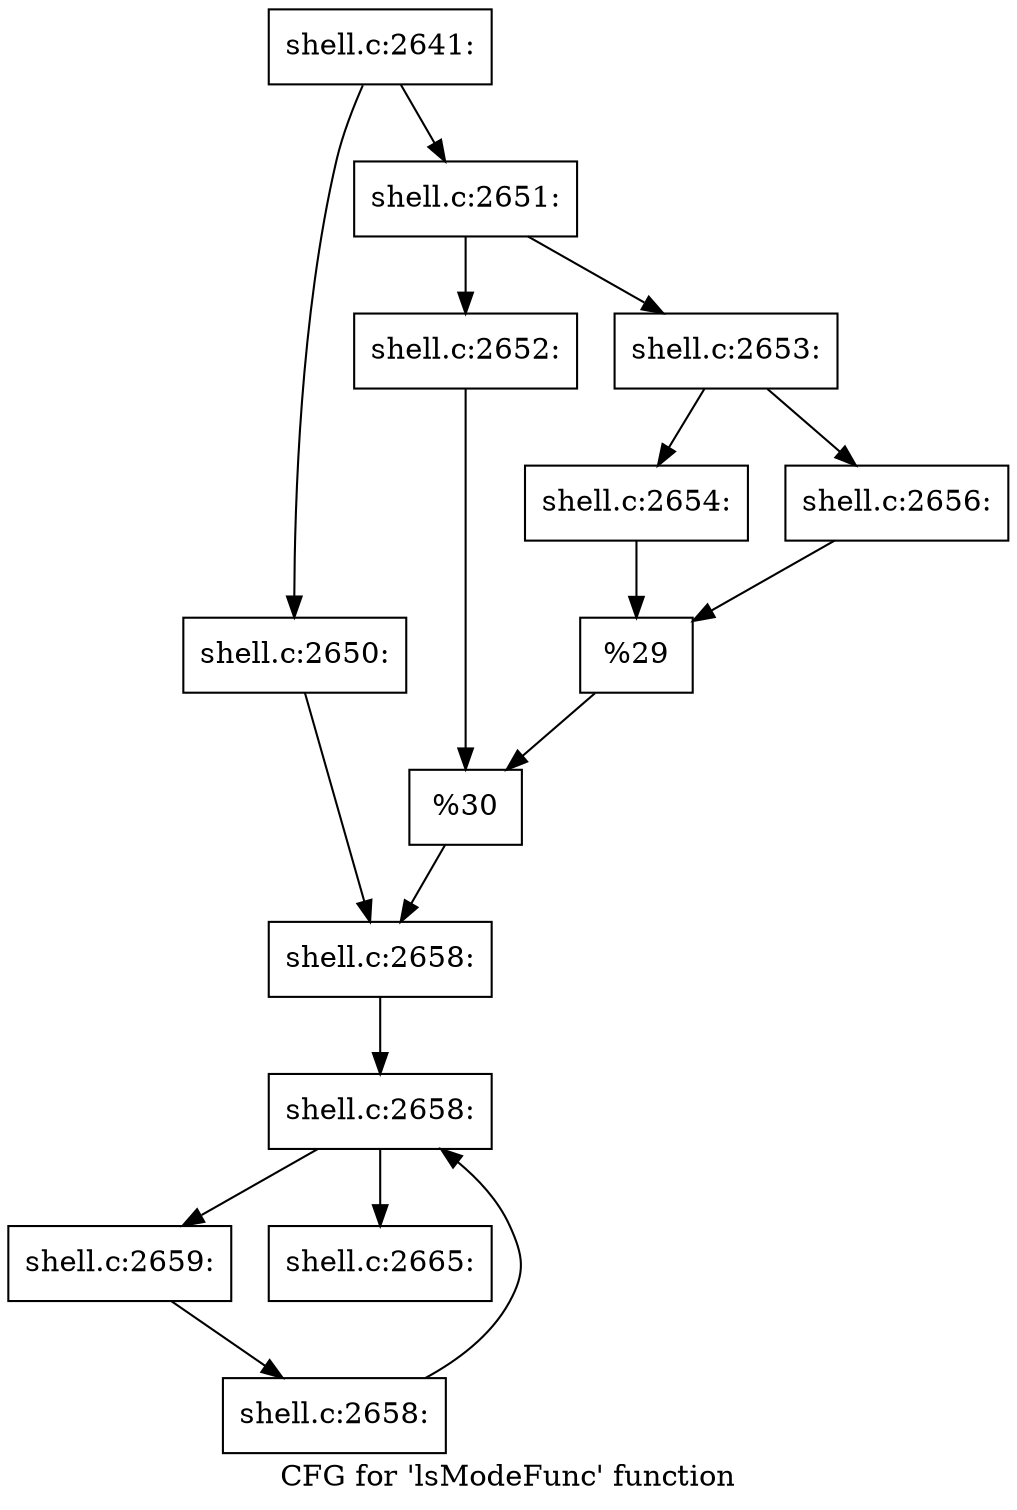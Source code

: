 digraph "CFG for 'lsModeFunc' function" {
	label="CFG for 'lsModeFunc' function";

	Node0x56027683f1b0 [shape=record,label="{shell.c:2641:}"];
	Node0x56027683f1b0 -> Node0x56027685ba50;
	Node0x56027683f1b0 -> Node0x56027685baf0;
	Node0x56027685ba50 [shape=record,label="{shell.c:2650:}"];
	Node0x56027685ba50 -> Node0x56027685baa0;
	Node0x56027685baf0 [shape=record,label="{shell.c:2651:}"];
	Node0x56027685baf0 -> Node0x5602767580e0;
	Node0x56027685baf0 -> Node0x560276758180;
	Node0x5602767580e0 [shape=record,label="{shell.c:2652:}"];
	Node0x5602767580e0 -> Node0x560276758130;
	Node0x560276758180 [shape=record,label="{shell.c:2653:}"];
	Node0x560276758180 -> Node0x560276758890;
	Node0x560276758180 -> Node0x560276758930;
	Node0x560276758890 [shape=record,label="{shell.c:2654:}"];
	Node0x560276758890 -> Node0x5602767588e0;
	Node0x560276758930 [shape=record,label="{shell.c:2656:}"];
	Node0x560276758930 -> Node0x5602767588e0;
	Node0x5602767588e0 [shape=record,label="{%29}"];
	Node0x5602767588e0 -> Node0x560276758130;
	Node0x560276758130 [shape=record,label="{%30}"];
	Node0x560276758130 -> Node0x56027685baa0;
	Node0x56027685baa0 [shape=record,label="{shell.c:2658:}"];
	Node0x56027685baa0 -> Node0x5602767595b0;
	Node0x5602767595b0 [shape=record,label="{shell.c:2658:}"];
	Node0x5602767595b0 -> Node0x56027685f100;
	Node0x5602767595b0 -> Node0x560276759400;
	Node0x56027685f100 [shape=record,label="{shell.c:2659:}"];
	Node0x56027685f100 -> Node0x56027685f070;
	Node0x56027685f070 [shape=record,label="{shell.c:2658:}"];
	Node0x56027685f070 -> Node0x5602767595b0;
	Node0x560276759400 [shape=record,label="{shell.c:2665:}"];
}
